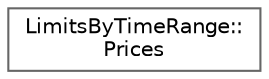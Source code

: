 digraph "Graphical Class Hierarchy"
{
 // LATEX_PDF_SIZE
  bgcolor="transparent";
  edge [fontname=Helvetica,fontsize=10,labelfontname=Helvetica,labelfontsize=10];
  node [fontname=Helvetica,fontsize=10,shape=box,height=0.2,width=0.4];
  rankdir="LR";
  Node0 [id="Node000000",label="LimitsByTimeRange::\lPrices",height=0.2,width=0.4,color="grey40", fillcolor="white", style="filled",URL="$struct_limits_by_time_range_1_1_prices.html",tooltip="Structure to store the upper and lower price limits along with their datetimes."];
}

